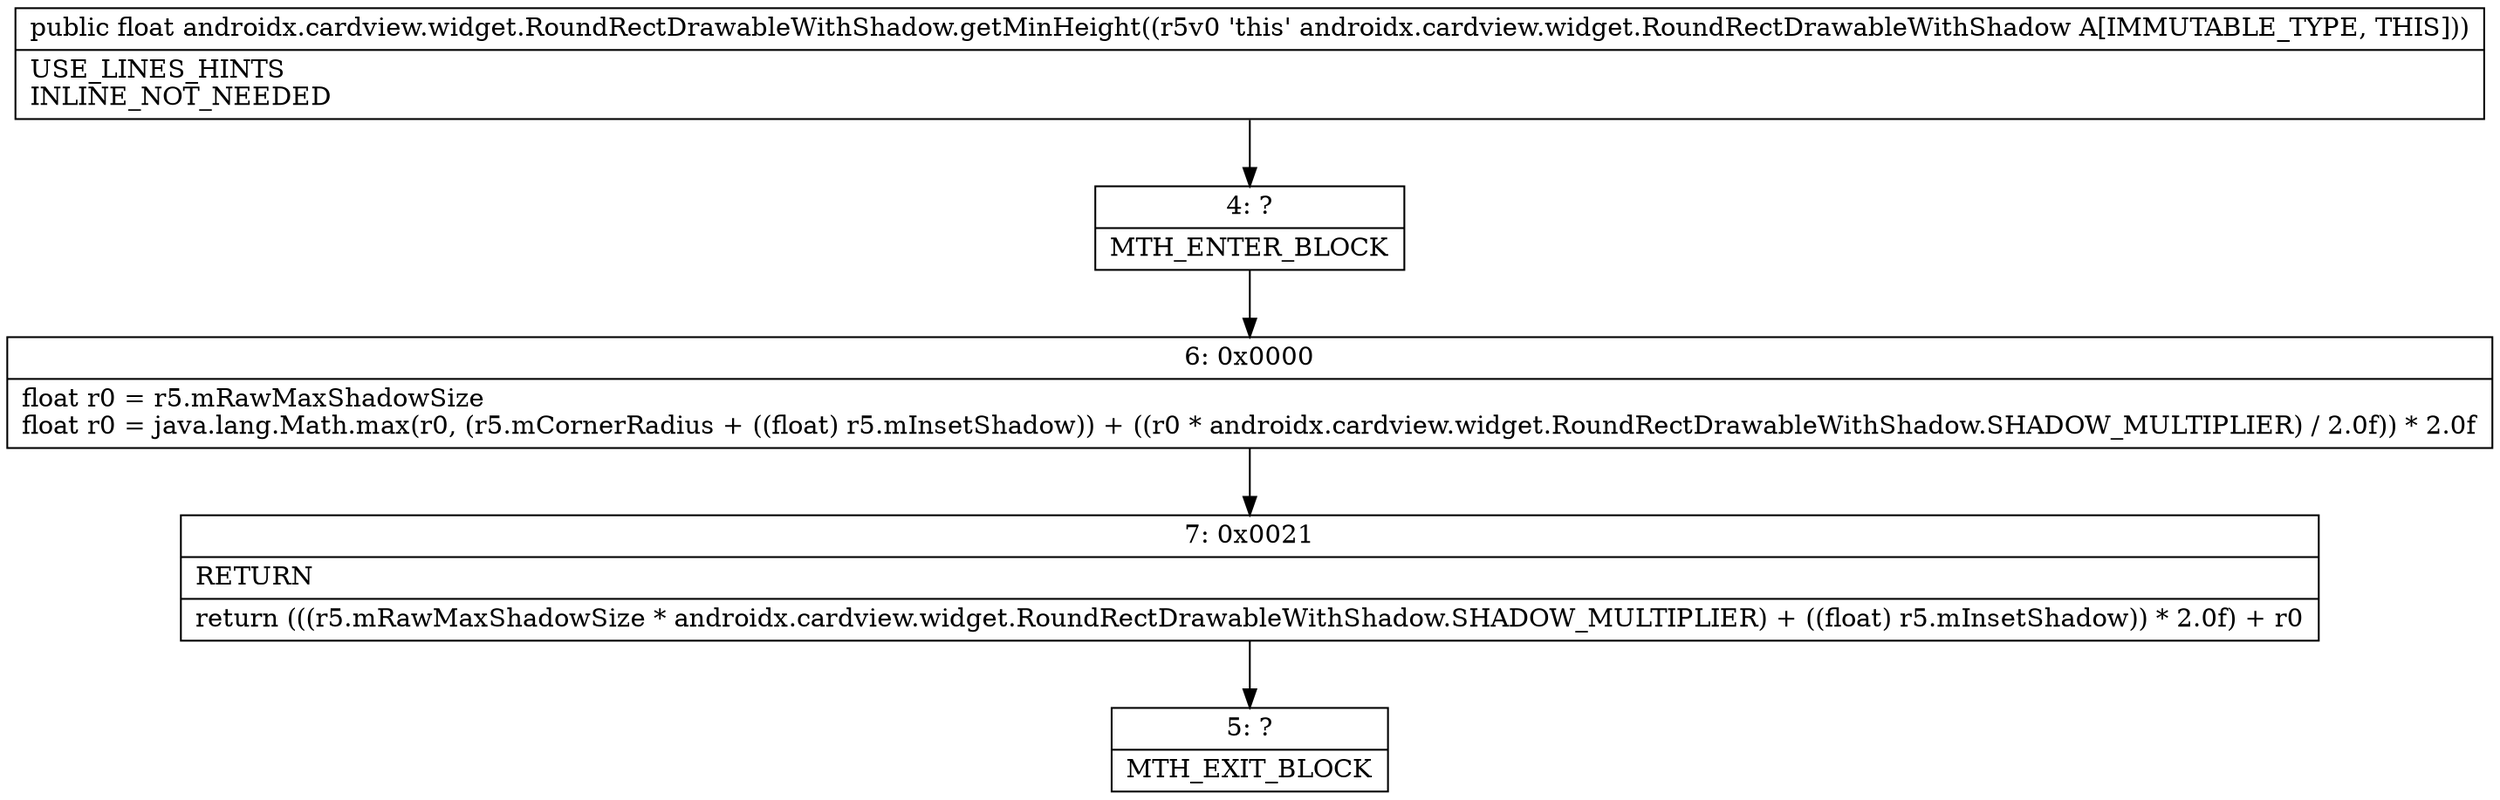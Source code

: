 digraph "CFG forandroidx.cardview.widget.RoundRectDrawableWithShadow.getMinHeight()F" {
Node_4 [shape=record,label="{4\:\ ?|MTH_ENTER_BLOCK\l}"];
Node_6 [shape=record,label="{6\:\ 0x0000|float r0 = r5.mRawMaxShadowSize\lfloat r0 = java.lang.Math.max(r0, (r5.mCornerRadius + ((float) r5.mInsetShadow)) + ((r0 * androidx.cardview.widget.RoundRectDrawableWithShadow.SHADOW_MULTIPLIER) \/ 2.0f)) * 2.0f\l}"];
Node_7 [shape=record,label="{7\:\ 0x0021|RETURN\l|return (((r5.mRawMaxShadowSize * androidx.cardview.widget.RoundRectDrawableWithShadow.SHADOW_MULTIPLIER) + ((float) r5.mInsetShadow)) * 2.0f) + r0\l}"];
Node_5 [shape=record,label="{5\:\ ?|MTH_EXIT_BLOCK\l}"];
MethodNode[shape=record,label="{public float androidx.cardview.widget.RoundRectDrawableWithShadow.getMinHeight((r5v0 'this' androidx.cardview.widget.RoundRectDrawableWithShadow A[IMMUTABLE_TYPE, THIS]))  | USE_LINES_HINTS\lINLINE_NOT_NEEDED\l}"];
MethodNode -> Node_4;Node_4 -> Node_6;
Node_6 -> Node_7;
Node_7 -> Node_5;
}

